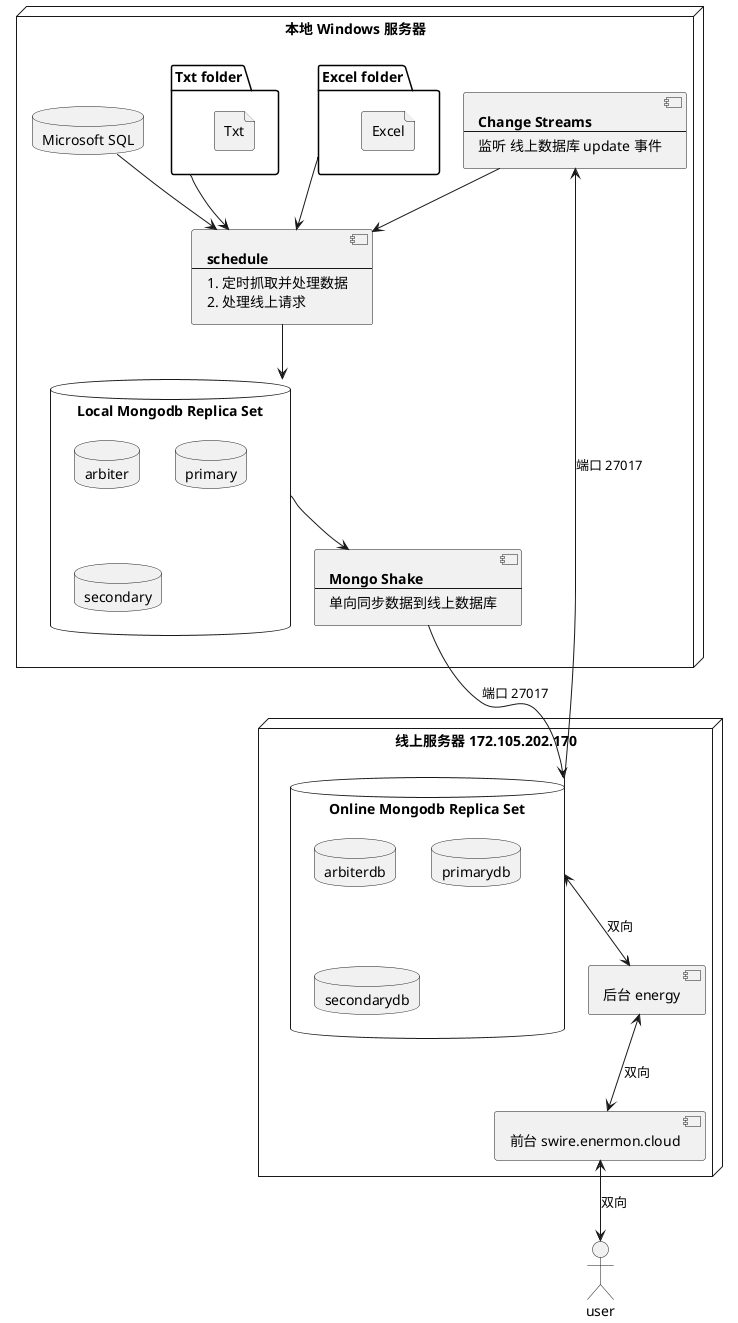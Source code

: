 @startuml future
  ' 定义变量 -------------------------------
  ' 本地 windows 服务器
  node "本地 Windows 服务器" as windows {
    ' MS Sql
    database "Microsoft SQL" as mssql
    ' Excel file
    folder "Excel folder" as excel {
      file "Excel"
    }
    ' Txt file
    folder "Txt folder" as txt {
      file "Txt"
    }

    ' 定时抓取数据
    component schedule [
      <b>schedule
      ----
      1. 定时抓取并处理数据
      2. 处理线上请求
    ]

    ' Local Mongodb
    database "Local Mongodb Replica Set" as localdb {
      database arbiter
      database primary
      database secondary
    }
    ' 单项同步
    component shake [
      <b>Mongo Shake
      ----
      单向同步数据到线上数据库
    ]
    ' Change Streams
    component change [
      <b>Change Streams
      ----
      监听 线上数据库 update 事件
    ]
  }

  ' 线上 linux 服务器 http://swire.enermon.cloud/
  node "线上服务器 172.105.202.170" as linux {
    ' web
    component "前台 swire.enermon.cloud" as web
    component "后台 energy" as energy
    ' Online Mongodb
    database "Online Mongodb Replica Set" as db {
      database arbiterdb
      database primarydb
      database secondarydb
    }
  }

  actor user

  ' 关系
  mssql --> schedule
  excel --> schedule
  txt --> schedule
  schedule --> localdb
  localdb --> shake

  shake --> db : 端口 27017
  db <--> energy : 双向
  energy <--> web : 双向
  web <--> user : 双向
  
  db --> change : 端口 27017
  change --> schedule
@enduml